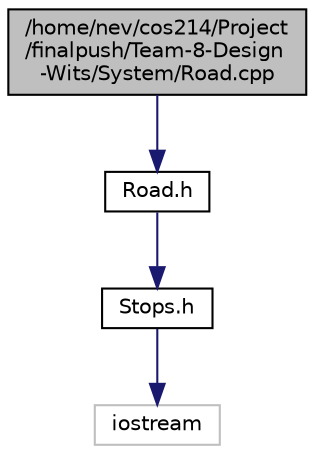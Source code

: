 digraph "/home/nev/cos214/Project/finalpush/Team-8-Design-Wits/System/Road.cpp"
{
 // LATEX_PDF_SIZE
  edge [fontname="Helvetica",fontsize="10",labelfontname="Helvetica",labelfontsize="10"];
  node [fontname="Helvetica",fontsize="10",shape=record];
  Node1 [label="/home/nev/cos214/Project\l/finalpush/Team-8-Design\l-Wits/System/Road.cpp",height=0.2,width=0.4,color="black", fillcolor="grey75", style="filled", fontcolor="black",tooltip="This file implements the Road class."];
  Node1 -> Node2 [color="midnightblue",fontsize="10",style="solid",fontname="Helvetica"];
  Node2 [label="Road.h",height=0.2,width=0.4,color="black", fillcolor="white", style="filled",URL="$Road_8h.html",tooltip="This file implements the Road class."];
  Node2 -> Node3 [color="midnightblue",fontsize="10",style="solid",fontname="Helvetica"];
  Node3 [label="Stops.h",height=0.2,width=0.4,color="black", fillcolor="white", style="filled",URL="$Stops_8h.html",tooltip="This file implements the Stops class."];
  Node3 -> Node4 [color="midnightblue",fontsize="10",style="solid",fontname="Helvetica"];
  Node4 [label="iostream",height=0.2,width=0.4,color="grey75", fillcolor="white", style="filled",tooltip=" "];
}
